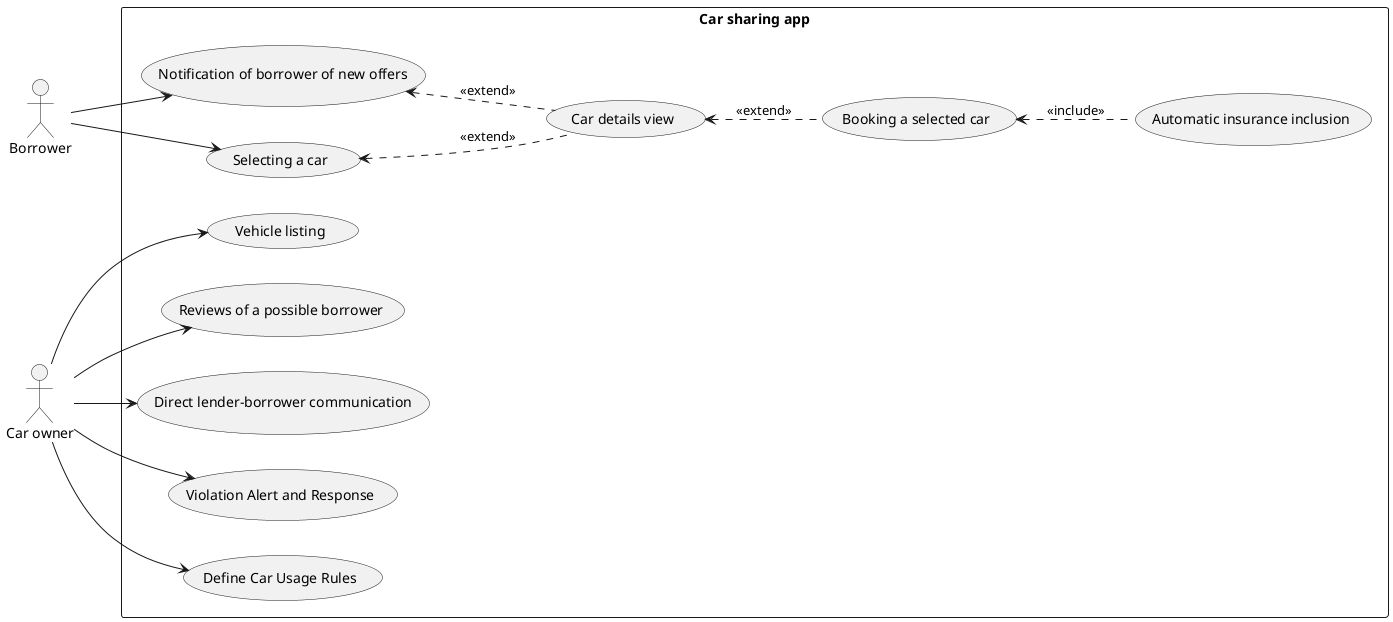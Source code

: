 @startuml
left to right direction
' Define the actors
actor Borrower as borrower

' Define the system boundary
rectangle "Car sharing app" {
' UC-1
    (Vehicle listing) as vehicleListing [[https://github.com/bruzla/NSWI041/issues/12]]
' UC-2
    (Selecting a car) as selectingCar [[https://github.com/bruzla/NSWI041/issues/13]]
' UC-3
    (Booking a selected car) as bookingSelectedCar [[https://github.com/bruzla/NSWI041/issues/14]]
' UC-4
    (Car details view) as carDetail [[https://github.com/bruzla/NSWI041/issues/15]]
' UC-6
    (Automatic insurance inclusion) as automaticInsurance [[https://github.com/bruzla/NSWI041/issues/17]]
' UC-5
    (Reviews of a possible borrower) as borrowerReviews [[https://github.com/bruzla/NSWI041/issues/16]]
' UC-7
    (Direct lender-borrower communication) as lenderBorrowerCommunication [[https://github.com/bruzla/NSWI041/issues/18]]
' UC-8
    (Violation Alert and Response) as violationAlert [[https://github.com/bruzla/NSWI041/issues/19]]
' UC-9
    (Notification of borrower of new offers) as newOffersNotification [[https://github.com/bruzla/NSWI041/issues/20]]
' UC-10
    (Define Car Usage Rules) as defineCarUsageRules [[https://github.com/bruzla/NSWI041/issues/22]]
}

' Relationships for User
borrower --> selectingCar
'borrower --> bookingSelectedCar
'borrower --> automaticInsurance
'borrower --> lenderBorrowerCommunication
'borrower --> carDetail
borrower --> newOffersNotification


' relations between use cases
bookingSelectedCar .up.> carDetail : <<extend>>
carDetail .up.> selectingCar : <<extend>>
automaticInsurance .up.> bookingSelectedCar : <<include>>
carDetail .up.> newOffersNotification : <<extend>>


actor "Car owner" as carOwner
' Relationships for Admin
carOwner --> vehicleListing
carOwner --> lenderBorrowerCommunication
carOwner --> borrowerReviews
carOwner --> defineCarUsageRules
carOwner --> violationAlert


' Extends and Includes (optional)
'selectingCar .> vehicleListing : extends

'(Login) .> (Register) : includes
@enduml